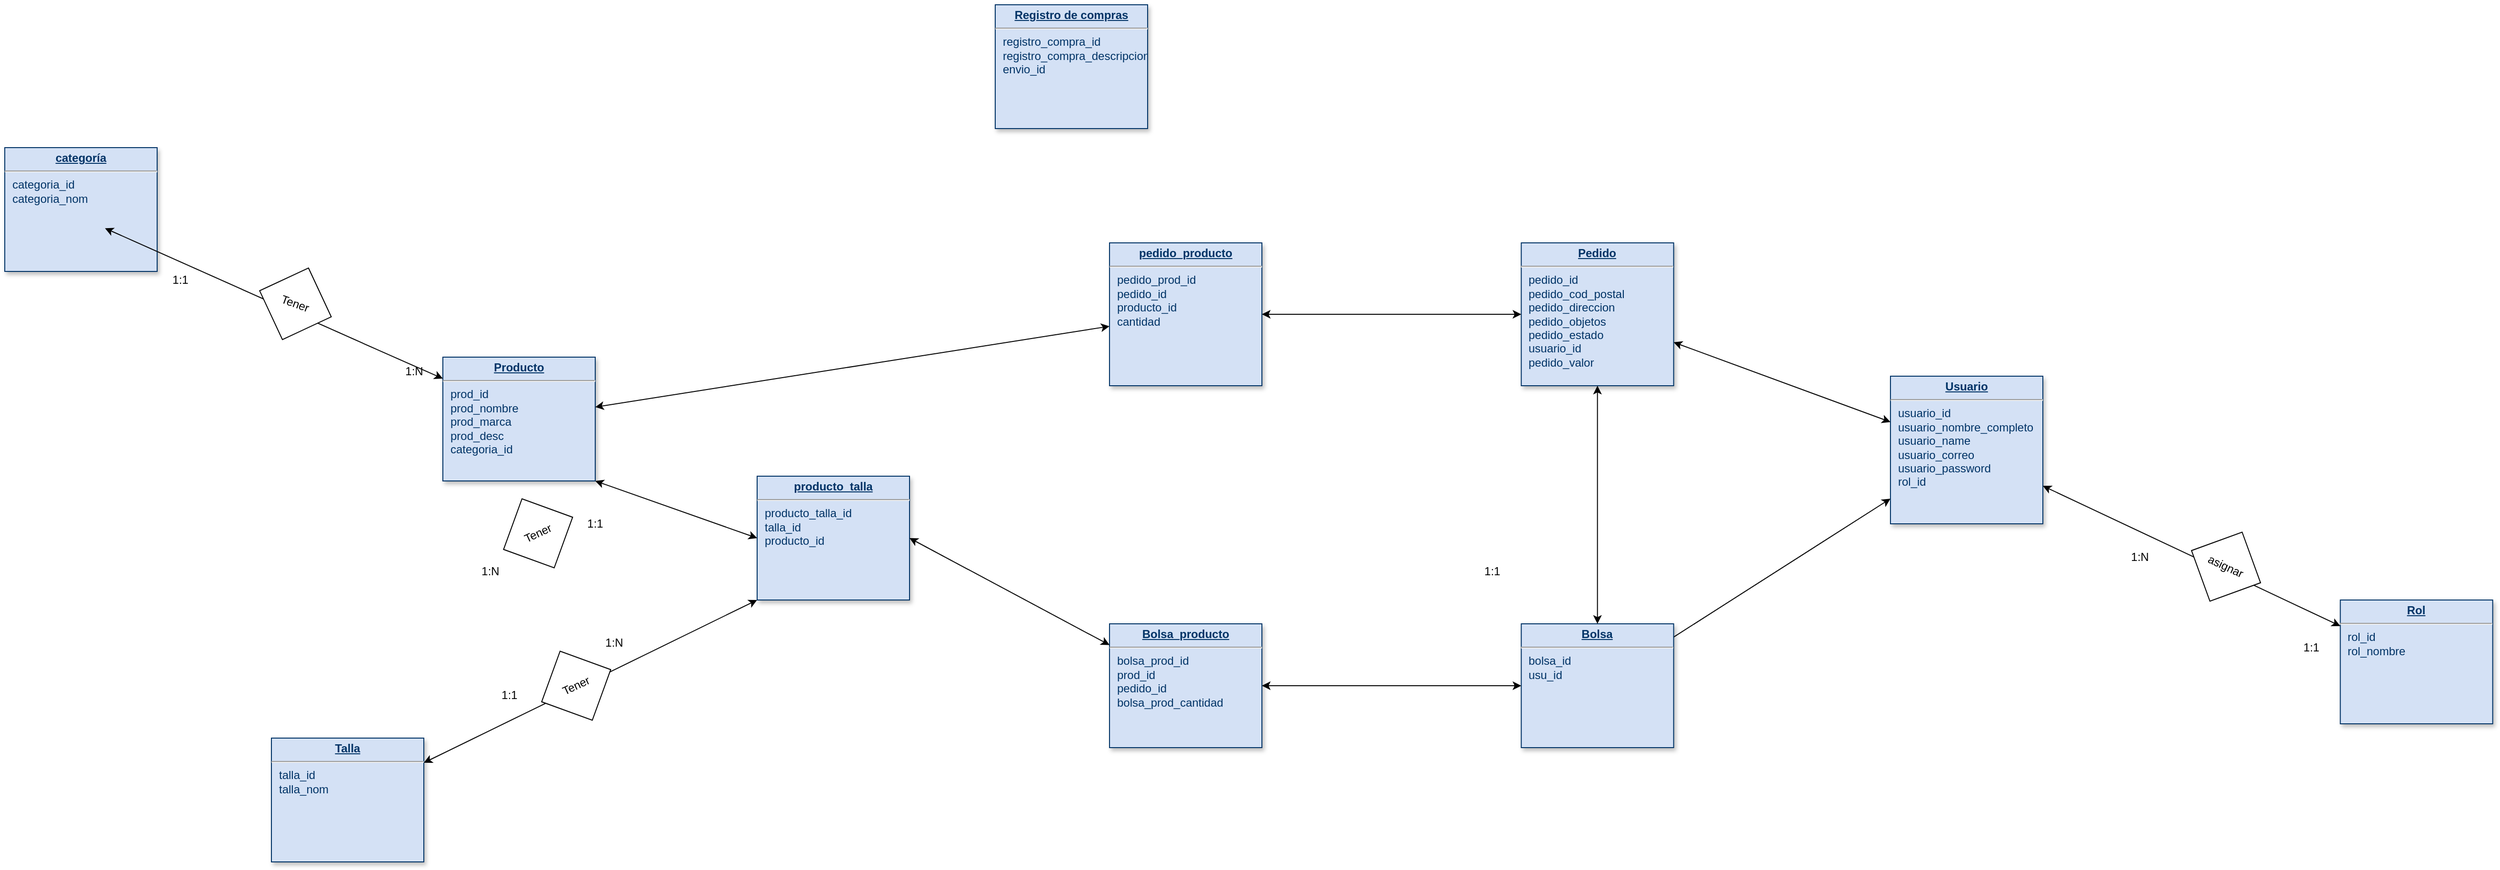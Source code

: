 <mxfile version="26.0.16">
  <diagram name="Page-1" id="efa7a0a1-bf9b-a30e-e6df-94a7791c09e9">
    <mxGraphModel dx="3159" dy="2240" grid="1" gridSize="10" guides="1" tooltips="1" connect="1" arrows="1" fold="1" page="1" pageScale="1" pageWidth="826" pageHeight="1169" background="none" math="0" shadow="0">
      <root>
        <mxCell id="0" />
        <mxCell id="1" parent="0" />
        <mxCell id="ykSJxBJexptD3yrWVV40-30" value="&lt;p style=&quot;margin: 0px; margin-top: 4px; text-align: center; text-decoration: underline;&quot;&gt;&lt;b&gt;Producto&lt;/b&gt;&lt;/p&gt;&lt;hr&gt;&lt;p style=&quot;margin: 0px; margin-left: 8px;&quot;&gt;prod_id&lt;/p&gt;&lt;p style=&quot;margin: 0px; margin-left: 8px;&quot;&gt;prod_nombre&lt;/p&gt;&lt;p style=&quot;margin: 0px; margin-left: 8px;&quot;&gt;prod_marca&lt;/p&gt;&lt;p style=&quot;margin: 0px; margin-left: 8px;&quot;&gt;prod_desc&lt;/p&gt;&lt;p style=&quot;margin: 0px; margin-left: 8px;&quot;&gt;categoria_id&lt;/p&gt;" style="verticalAlign=top;align=left;overflow=fill;fontSize=12;fontFamily=Helvetica;html=1;strokeColor=#003366;shadow=1;fillColor=#D4E1F5;fontColor=#003366" parent="1" vertex="1">
          <mxGeometry x="-1170.0" y="270.0" width="160" height="130" as="geometry" />
        </mxCell>
        <mxCell id="ykSJxBJexptD3yrWVV40-32" value="&lt;p style=&quot;margin: 0px; margin-top: 4px; text-align: center; text-decoration: underline;&quot;&gt;&lt;b&gt;Pedido&lt;/b&gt;&lt;/p&gt;&lt;hr&gt;&lt;p style=&quot;margin: 0px; margin-left: 8px;&quot;&gt;pedido_id&lt;/p&gt;&lt;p style=&quot;margin: 0px; margin-left: 8px;&quot;&gt;pedido_cod_postal&lt;/p&gt;&lt;p style=&quot;margin: 0px; margin-left: 8px;&quot;&gt;pedido_direccion&lt;/p&gt;&lt;p style=&quot;margin: 0px; margin-left: 8px;&quot;&gt;pedido_objetos&lt;/p&gt;&lt;p style=&quot;margin: 0px; margin-left: 8px;&quot;&gt;pedido_estado&lt;/p&gt;&lt;p style=&quot;margin: 0px; margin-left: 8px;&quot;&gt;usuario_id&lt;/p&gt;&lt;p style=&quot;margin: 0px; margin-left: 8px;&quot;&gt;pedido_valor&lt;/p&gt;" style="verticalAlign=top;align=left;overflow=fill;fontSize=12;fontFamily=Helvetica;html=1;strokeColor=#003366;shadow=1;fillColor=#D4E1F5;fontColor=#003366" parent="1" vertex="1">
          <mxGeometry x="-37.67" y="150" width="160" height="150" as="geometry" />
        </mxCell>
        <mxCell id="ykSJxBJexptD3yrWVV40-33" value="&lt;p style=&quot;margin: 0px; margin-top: 4px; text-align: center; text-decoration: underline;&quot;&gt;&lt;b&gt;Registro de compras&lt;/b&gt;&lt;/p&gt;&lt;hr&gt;&lt;p style=&quot;margin: 0px; margin-left: 8px;&quot;&gt;registro_compra_id&lt;/p&gt;&lt;p style=&quot;margin: 0px; margin-left: 8px;&quot;&gt;&lt;span style=&quot;background-color: transparent; color: light-dark(rgb(0, 51, 102), rgb(161, 205, 249));&quot;&gt;registro_compra&lt;/span&gt;_descripcion&lt;/p&gt;&lt;p style=&quot;margin: 0px; margin-left: 8px;&quot;&gt;envio_id&lt;/p&gt;&lt;p style=&quot;margin: 0px; margin-left: 8px;&quot;&gt;&lt;br&gt;&lt;/p&gt;&lt;p style=&quot;margin: 0px; margin-left: 8px;&quot;&gt;&lt;br&gt;&lt;/p&gt;" style="verticalAlign=top;align=left;overflow=fill;fontSize=12;fontFamily=Helvetica;html=1;strokeColor=#003366;shadow=1;fillColor=#D4E1F5;fontColor=#003366" parent="1" vertex="1">
          <mxGeometry x="-590.0" y="-100.0" width="160" height="130" as="geometry" />
        </mxCell>
        <mxCell id="ykSJxBJexptD3yrWVV40-94" style="edgeStyle=none;rounded=0;orthogonalLoop=1;jettySize=auto;html=1;" parent="1" source="ykSJxBJexptD3yrWVV40-34" target="ykSJxBJexptD3yrWVV40-36" edge="1">
          <mxGeometry relative="1" as="geometry" />
        </mxCell>
        <mxCell id="ykSJxBJexptD3yrWVV40-34" value="&lt;p style=&quot;margin: 0px; margin-top: 4px; text-align: center; text-decoration: underline;&quot;&gt;&lt;b&gt;Bolsa&lt;/b&gt;&lt;/p&gt;&lt;hr&gt;&lt;p style=&quot;margin: 0px; margin-left: 8px;&quot;&gt;bolsa_id&lt;/p&gt;&lt;p style=&quot;margin: 0px; margin-left: 8px;&quot;&gt;usu_id&lt;/p&gt;" style="verticalAlign=top;align=left;overflow=fill;fontSize=12;fontFamily=Helvetica;html=1;strokeColor=#003366;shadow=1;fillColor=#D4E1F5;fontColor=#003366" parent="1" vertex="1">
          <mxGeometry x="-37.67" y="550.0" width="160" height="130" as="geometry" />
        </mxCell>
        <mxCell id="ykSJxBJexptD3yrWVV40-36" value="&lt;p style=&quot;margin: 0px; margin-top: 4px; text-align: center; text-decoration: underline;&quot;&gt;&lt;b&gt;Usuario&lt;/b&gt;&lt;/p&gt;&lt;hr&gt;&lt;p style=&quot;margin: 0px; margin-left: 8px;&quot;&gt;&lt;span style=&quot;background-color: transparent; color: light-dark(rgb(0, 51, 102), rgb(161, 205, 249));&quot;&gt;usuario_i&lt;/span&gt;d&lt;/p&gt;&lt;p style=&quot;margin: 0px; margin-left: 8px;&quot;&gt;&lt;span style=&quot;background-color: transparent; color: light-dark(rgb(0, 51, 102), rgb(161, 205, 249));&quot;&gt;usuario_&lt;/span&gt;nombre_completo&lt;/p&gt;&lt;p style=&quot;margin: 0px; margin-left: 8px;&quot;&gt;&lt;span style=&quot;background-color: transparent; color: light-dark(rgb(0, 51, 102), rgb(161, 205, 249));&quot;&gt;usuario_name&lt;/span&gt;&lt;/p&gt;&lt;p style=&quot;margin: 0px; margin-left: 8px;&quot;&gt;&lt;span style=&quot;background-color: transparent; color: light-dark(rgb(0, 51, 102), rgb(161, 205, 249));&quot;&gt;usuario_&lt;/span&gt;correo&lt;/p&gt;&lt;p style=&quot;margin: 0px; margin-left: 8px;&quot;&gt;&lt;span style=&quot;background-color: transparent; color: light-dark(rgb(0, 51, 102), rgb(161, 205, 249));&quot;&gt;usuario_&lt;/span&gt;password&lt;/p&gt;&lt;p style=&quot;margin: 0px; margin-left: 8px;&quot;&gt;rol_id&lt;/p&gt;&lt;p style=&quot;margin: 0px; margin-left: 8px;&quot;&gt;&lt;br&gt;&lt;/p&gt;" style="verticalAlign=top;align=left;overflow=fill;fontSize=12;fontFamily=Helvetica;html=1;strokeColor=#003366;shadow=1;fillColor=#D4E1F5;fontColor=#003366" parent="1" vertex="1">
          <mxGeometry x="350" y="290" width="160" height="155" as="geometry" />
        </mxCell>
        <mxCell id="ykSJxBJexptD3yrWVV40-38" value="&lt;p style=&quot;margin: 0px; margin-top: 4px; text-align: center; text-decoration: underline;&quot;&gt;&lt;b&gt;Rol&lt;/b&gt;&lt;/p&gt;&lt;hr&gt;&lt;p style=&quot;margin: 0px; margin-left: 8px;&quot;&gt;rol_id&lt;/p&gt;&lt;p style=&quot;margin: 0px; margin-left: 8px;&quot;&gt;rol_nombre&lt;/p&gt;" style="verticalAlign=top;align=left;overflow=fill;fontSize=12;fontFamily=Helvetica;html=1;strokeColor=#003366;shadow=1;fillColor=#D4E1F5;fontColor=#003366" parent="1" vertex="1">
          <mxGeometry x="822.33" y="525" width="160" height="130" as="geometry" />
        </mxCell>
        <mxCell id="ykSJxBJexptD3yrWVV40-41" value="&lt;p style=&quot;margin: 0px; margin-top: 4px; text-align: center; text-decoration: underline;&quot;&gt;&lt;b&gt;categoría&lt;/b&gt;&lt;/p&gt;&lt;hr&gt;&lt;p style=&quot;margin: 0px; margin-left: 8px;&quot;&gt;categoria_id&lt;/p&gt;&lt;p style=&quot;margin: 0px; margin-left: 8px;&quot;&gt;categoria_nom&lt;/p&gt;" style="verticalAlign=top;align=left;overflow=fill;fontSize=12;fontFamily=Helvetica;html=1;strokeColor=#003366;shadow=1;fillColor=#D4E1F5;fontColor=#003366" parent="1" vertex="1">
          <mxGeometry x="-1630.0" y="50.0" width="160" height="130" as="geometry" />
        </mxCell>
        <mxCell id="ykSJxBJexptD3yrWVV40-42" value="&lt;p style=&quot;margin: 0px; margin-top: 4px; text-align: center; text-decoration: underline;&quot;&gt;&lt;b&gt;Talla&lt;/b&gt;&lt;/p&gt;&lt;hr&gt;&lt;p style=&quot;margin: 0px; margin-left: 8px;&quot;&gt;talla_id&lt;/p&gt;&lt;p style=&quot;margin: 0px; margin-left: 8px;&quot;&gt;talla_nom&lt;/p&gt;" style="verticalAlign=top;align=left;overflow=fill;fontSize=12;fontFamily=Helvetica;html=1;strokeColor=#003366;shadow=1;fillColor=#D4E1F5;fontColor=#003366" parent="1" vertex="1">
          <mxGeometry x="-1350.0" y="670.0" width="160" height="130" as="geometry" />
        </mxCell>
        <mxCell id="ykSJxBJexptD3yrWVV40-44" value="" style="endArrow=classic;startArrow=classic;html=1;rounded=0;entryX=1;entryY=0.75;entryDx=0;entryDy=0;" parent="1" target="ykSJxBJexptD3yrWVV40-67" edge="1">
          <mxGeometry width="50" height="50" relative="1" as="geometry">
            <mxPoint x="-1524.78" y="134.656" as="sourcePoint" />
            <mxPoint x="-1226.22" y="300" as="targetPoint" />
            <Array as="points">
              <mxPoint x="-1234.78" y="263.98" />
            </Array>
          </mxGeometry>
        </mxCell>
        <mxCell id="ykSJxBJexptD3yrWVV40-45" value="" style="endArrow=classic;startArrow=classic;html=1;rounded=0;exitX=0;exitY=1;exitDx=0;exitDy=0;" parent="1" source="ykSJxBJexptD3yrWVV40-79" target="ykSJxBJexptD3yrWVV40-42" edge="1">
          <mxGeometry width="50" height="50" relative="1" as="geometry">
            <mxPoint x="-1210" y="305" as="sourcePoint" />
            <mxPoint x="-990" y="433" as="targetPoint" />
          </mxGeometry>
        </mxCell>
        <mxCell id="ykSJxBJexptD3yrWVV40-47" value="" style="endArrow=classic;startArrow=classic;html=1;rounded=0;" parent="1" source="ykSJxBJexptD3yrWVV40-34" target="ykSJxBJexptD3yrWVV40-32" edge="1">
          <mxGeometry width="50" height="50" relative="1" as="geometry">
            <mxPoint x="-210.003" y="635" as="sourcePoint" />
            <mxPoint x="-537.67" y="408" as="targetPoint" />
          </mxGeometry>
        </mxCell>
        <mxCell id="ykSJxBJexptD3yrWVV40-49" value="" style="endArrow=classic;startArrow=classic;html=1;rounded=0;" parent="1" source="ykSJxBJexptD3yrWVV40-36" target="ykSJxBJexptD3yrWVV40-38" edge="1">
          <mxGeometry width="50" height="50" relative="1" as="geometry">
            <mxPoint x="692.33" y="345" as="sourcePoint" />
            <mxPoint x="618.33" y="255" as="targetPoint" />
          </mxGeometry>
        </mxCell>
        <mxCell id="ykSJxBJexptD3yrWVV40-50" value="" style="endArrow=classic;startArrow=classic;html=1;rounded=0;" parent="1" source="ykSJxBJexptD3yrWVV40-32" target="ykSJxBJexptD3yrWVV40-36" edge="1">
          <mxGeometry width="50" height="50" relative="1" as="geometry">
            <mxPoint x="575.33" y="359" as="sourcePoint" />
            <mxPoint x="705.33" y="273" as="targetPoint" />
          </mxGeometry>
        </mxCell>
        <mxCell id="ykSJxBJexptD3yrWVV40-52" value="Tener" style="rhombus;whiteSpace=wrap;html=1;rotation=20;" parent="1" vertex="1">
          <mxGeometry x="-1364.78" y="173.98" width="80" height="80" as="geometry" />
        </mxCell>
        <mxCell id="ykSJxBJexptD3yrWVV40-53" value="Tener" style="rhombus;whiteSpace=wrap;html=1;rotation=-25;" parent="1" vertex="1">
          <mxGeometry x="-1070" y="575" width="80" height="80" as="geometry" />
        </mxCell>
        <mxCell id="ykSJxBJexptD3yrWVV40-63" value="asignar" style="rhombus;whiteSpace=wrap;html=1;rotation=25;" parent="1" vertex="1">
          <mxGeometry x="662.33" y="450" width="80" height="80" as="geometry" />
        </mxCell>
        <mxCell id="ykSJxBJexptD3yrWVV40-64" value="1:N" style="text;html=1;align=center;verticalAlign=middle;whiteSpace=wrap;rounded=0;" parent="1" vertex="1">
          <mxGeometry x="-1150" y="480" width="60" height="30" as="geometry" />
        </mxCell>
        <mxCell id="ykSJxBJexptD3yrWVV40-65" value="1:1" style="text;html=1;align=center;verticalAlign=middle;whiteSpace=wrap;rounded=0;" parent="1" vertex="1">
          <mxGeometry x="-1130" y="610" width="60" height="30" as="geometry" />
        </mxCell>
        <mxCell id="ykSJxBJexptD3yrWVV40-66" value="1:1" style="text;html=1;align=center;verticalAlign=middle;whiteSpace=wrap;rounded=0;" parent="1" vertex="1">
          <mxGeometry x="-1470" y="173.98" width="49" height="30" as="geometry" />
        </mxCell>
        <mxCell id="ykSJxBJexptD3yrWVV40-67" value="1:N" style="text;html=1;align=center;verticalAlign=middle;whiteSpace=wrap;rounded=0;" parent="1" vertex="1">
          <mxGeometry x="-1230" y="270" width="60" height="30" as="geometry" />
        </mxCell>
        <mxCell id="ykSJxBJexptD3yrWVV40-70" value="1:1" style="text;html=1;align=center;verticalAlign=middle;whiteSpace=wrap;rounded=0;" parent="1" vertex="1">
          <mxGeometry x="-97.67" y="480" width="60" height="30" as="geometry" />
        </mxCell>
        <mxCell id="ykSJxBJexptD3yrWVV40-75" value="1:N" style="text;html=1;align=center;verticalAlign=middle;whiteSpace=wrap;rounded=0;" parent="1" vertex="1">
          <mxGeometry x="582.33" y="465" width="60" height="30" as="geometry" />
        </mxCell>
        <mxCell id="ykSJxBJexptD3yrWVV40-77" value="1:1" style="text;html=1;align=center;verticalAlign=middle;whiteSpace=wrap;rounded=0;" parent="1" vertex="1">
          <mxGeometry x="762.33" y="560" width="60" height="30" as="geometry" />
        </mxCell>
        <mxCell id="ykSJxBJexptD3yrWVV40-79" value="&lt;p style=&quot;margin: 0px; margin-top: 4px; text-align: center; text-decoration: underline;&quot;&gt;&lt;b&gt;producto_talla&lt;/b&gt;&lt;/p&gt;&lt;hr&gt;&lt;p style=&quot;margin: 0px; margin-left: 8px;&quot;&gt;producto_talla_id&lt;/p&gt;&lt;p style=&quot;margin: 0px; margin-left: 8px;&quot;&gt;talla_id&lt;/p&gt;&lt;p style=&quot;margin: 0px; margin-left: 8px;&quot;&gt;producto_id&lt;/p&gt;" style="verticalAlign=top;align=left;overflow=fill;fontSize=12;fontFamily=Helvetica;html=1;strokeColor=#003366;shadow=1;fillColor=#D4E1F5;fontColor=#003366" parent="1" vertex="1">
          <mxGeometry x="-840.0" y="395.0" width="160" height="130" as="geometry" />
        </mxCell>
        <mxCell id="ykSJxBJexptD3yrWVV40-83" value="1:N" style="text;html=1;align=center;verticalAlign=middle;whiteSpace=wrap;rounded=0;" parent="1" vertex="1">
          <mxGeometry x="-1020" y="555" width="60" height="30" as="geometry" />
        </mxCell>
        <mxCell id="ykSJxBJexptD3yrWVV40-84" value="1:1" style="text;html=1;align=center;verticalAlign=middle;whiteSpace=wrap;rounded=0;" parent="1" vertex="1">
          <mxGeometry x="-1040" y="430" width="60" height="30" as="geometry" />
        </mxCell>
        <mxCell id="ykSJxBJexptD3yrWVV40-85" value="Tener" style="rhombus;whiteSpace=wrap;html=1;rotation=-25;" parent="1" vertex="1">
          <mxGeometry x="-1110" y="415" width="80" height="80" as="geometry" />
        </mxCell>
        <mxCell id="ykSJxBJexptD3yrWVV40-86" value="&lt;p style=&quot;margin: 0px; margin-top: 4px; text-align: center; text-decoration: underline;&quot;&gt;&lt;b&gt;Bolsa_producto&lt;/b&gt;&lt;/p&gt;&lt;hr&gt;&lt;p style=&quot;margin: 0px; margin-left: 8px;&quot;&gt;bolsa_prod_id&lt;/p&gt;&lt;p style=&quot;margin: 0px; margin-left: 8px;&quot;&gt;prod_id&lt;/p&gt;&lt;p style=&quot;margin: 0px; margin-left: 8px;&quot;&gt;pedido_id&lt;/p&gt;&lt;p style=&quot;margin: 0px; margin-left: 8px;&quot;&gt;&lt;span style=&quot;background-color: transparent; color: light-dark(rgb(0, 51, 102), rgb(161, 205, 249));&quot;&gt;bolsa_prod&lt;/span&gt;_cantidad&lt;/p&gt;" style="verticalAlign=top;align=left;overflow=fill;fontSize=12;fontFamily=Helvetica;html=1;strokeColor=#003366;shadow=1;fillColor=#D4E1F5;fontColor=#003366" parent="1" vertex="1">
          <mxGeometry x="-470.0" y="550.0" width="160" height="130" as="geometry" />
        </mxCell>
        <mxCell id="ykSJxBJexptD3yrWVV40-88" value="&lt;p style=&quot;margin: 0px; margin-top: 4px; text-align: center; text-decoration: underline;&quot;&gt;&lt;b&gt;pedido_producto&lt;/b&gt;&lt;/p&gt;&lt;hr&gt;&lt;p style=&quot;margin: 0px; margin-left: 8px;&quot;&gt;pedido_prod_id&lt;/p&gt;&lt;p style=&quot;margin: 0px; margin-left: 8px;&quot;&gt;pedido_id&lt;/p&gt;&lt;p style=&quot;margin: 0px; margin-left: 8px;&quot;&gt;producto_id&lt;/p&gt;&lt;p style=&quot;margin: 0px; margin-left: 8px;&quot;&gt;cantidad&lt;/p&gt;" style="verticalAlign=top;align=left;overflow=fill;fontSize=12;fontFamily=Helvetica;html=1;strokeColor=#003366;shadow=1;fillColor=#D4E1F5;fontColor=#003366" parent="1" vertex="1">
          <mxGeometry x="-470" y="150" width="160" height="150" as="geometry" />
        </mxCell>
        <mxCell id="ykSJxBJexptD3yrWVV40-89" value="" style="endArrow=classic;startArrow=classic;html=1;rounded=0;" parent="1" source="ykSJxBJexptD3yrWVV40-88" target="ykSJxBJexptD3yrWVV40-32" edge="1">
          <mxGeometry width="50" height="50" relative="1" as="geometry">
            <mxPoint x="-200" y="690" as="sourcePoint" />
            <mxPoint x="-74" y="485" as="targetPoint" />
          </mxGeometry>
        </mxCell>
        <mxCell id="ykSJxBJexptD3yrWVV40-90" value="" style="endArrow=classic;startArrow=classic;html=1;rounded=0;fontStyle=1" parent="1" source="ykSJxBJexptD3yrWVV40-88" target="ykSJxBJexptD3yrWVV40-30" edge="1">
          <mxGeometry width="50" height="50" relative="1" as="geometry">
            <mxPoint x="-390" y="258" as="sourcePoint" />
            <mxPoint x="-108" y="377" as="targetPoint" />
          </mxGeometry>
        </mxCell>
        <mxCell id="ykSJxBJexptD3yrWVV40-91" value="" style="endArrow=classic;startArrow=classic;html=1;rounded=0;exitX=1;exitY=0.5;exitDx=0;exitDy=0;" parent="1" source="ykSJxBJexptD3yrWVV40-79" target="ykSJxBJexptD3yrWVV40-86" edge="1">
          <mxGeometry width="50" height="50" relative="1" as="geometry">
            <mxPoint x="-380" y="268" as="sourcePoint" />
            <mxPoint x="-98" y="387" as="targetPoint" />
          </mxGeometry>
        </mxCell>
        <mxCell id="ykSJxBJexptD3yrWVV40-92" value="" style="endArrow=classic;startArrow=classic;html=1;rounded=0;" parent="1" source="ykSJxBJexptD3yrWVV40-86" target="ykSJxBJexptD3yrWVV40-34" edge="1">
          <mxGeometry width="50" height="50" relative="1" as="geometry">
            <mxPoint x="-370" y="278" as="sourcePoint" />
            <mxPoint x="-88" y="397" as="targetPoint" />
          </mxGeometry>
        </mxCell>
        <mxCell id="-_HVz_xxpiAzQAmG7RoF-2" value="" style="endArrow=classic;startArrow=classic;html=1;rounded=0;entryX=1;entryY=1;entryDx=0;entryDy=0;exitX=0;exitY=0.5;exitDx=0;exitDy=0;" edge="1" parent="1" source="ykSJxBJexptD3yrWVV40-79" target="ykSJxBJexptD3yrWVV40-30">
          <mxGeometry width="50" height="50" relative="1" as="geometry">
            <mxPoint x="-1090" y="600" as="sourcePoint" />
            <mxPoint x="-1040" y="550" as="targetPoint" />
          </mxGeometry>
        </mxCell>
      </root>
    </mxGraphModel>
  </diagram>
</mxfile>
